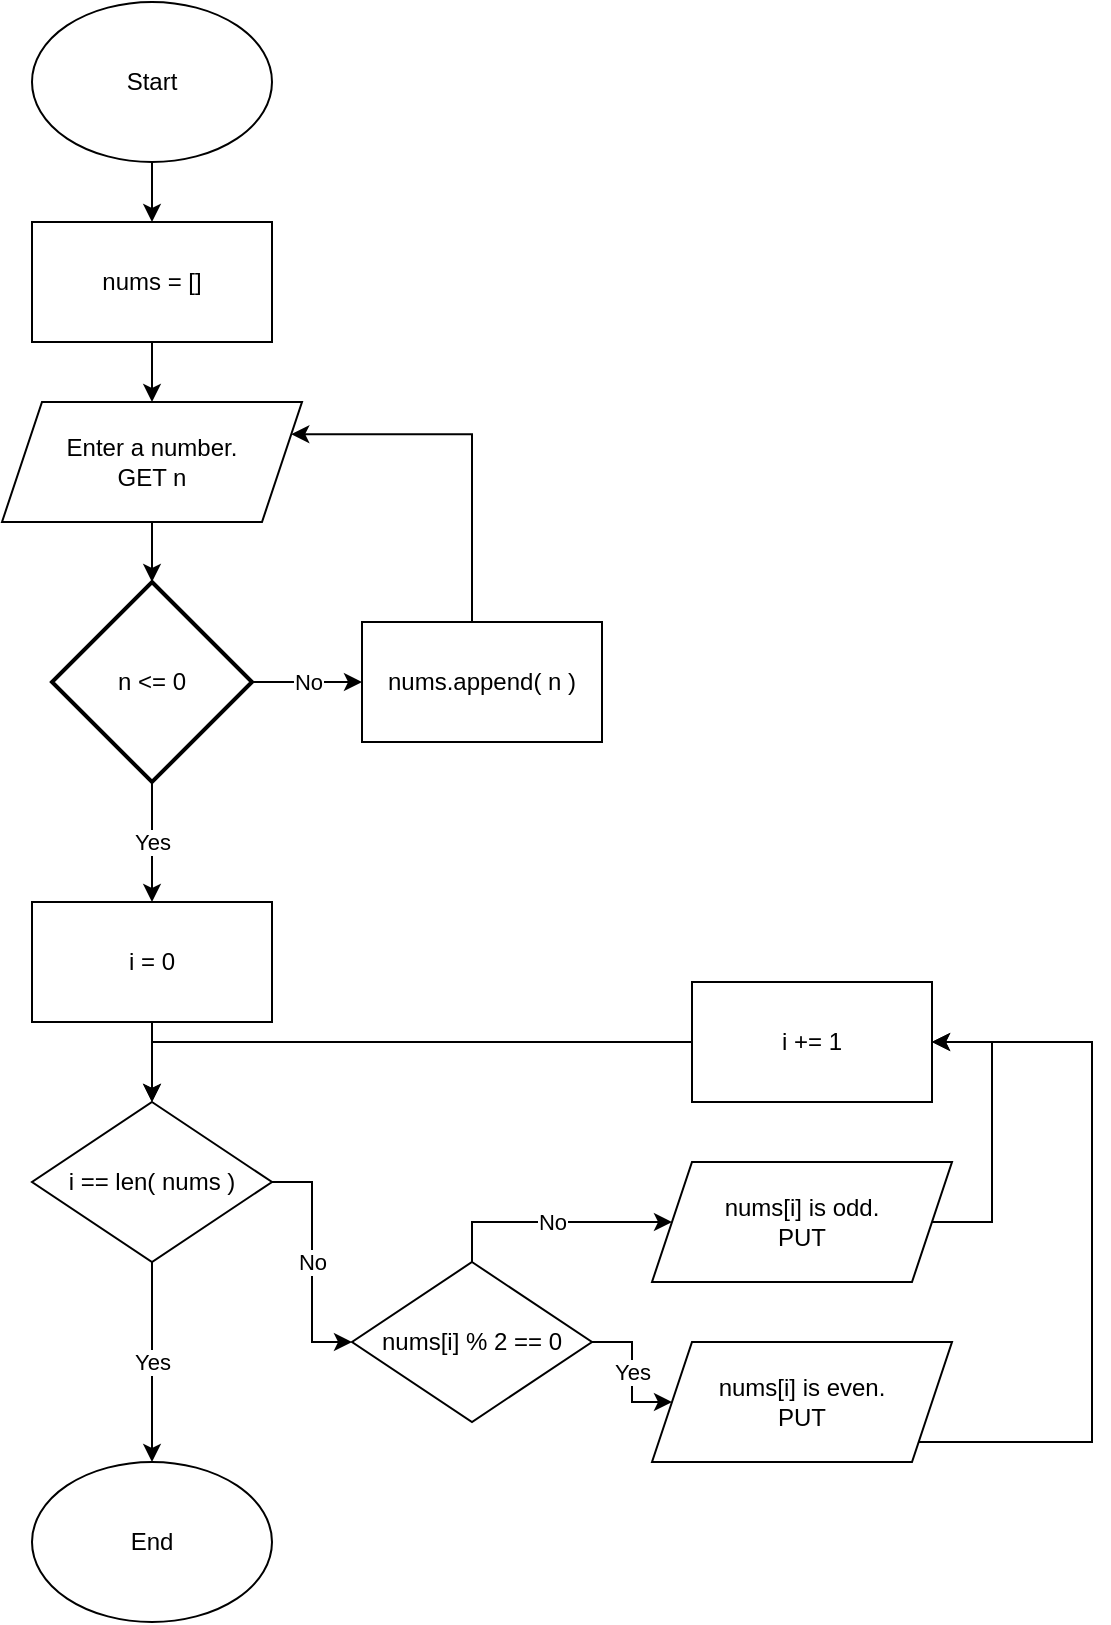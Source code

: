 <mxfile version="20.2.3" type="device" pages="2"><diagram id="QE6LBx84bEhsp6XV42Qg" name="Program1"><mxGraphModel dx="1657" dy="1111" grid="1" gridSize="10" guides="1" tooltips="1" connect="1" arrows="1" fold="1" page="1" pageScale="1" pageWidth="850" pageHeight="1100" background="none" math="0" shadow="0"><root><mxCell id="0"/><mxCell id="1" parent="0"/><mxCell id="CiqjIHlkv-XYMjO86EaC-12" value="" style="edgeStyle=orthogonalEdgeStyle;rounded=0;orthogonalLoop=1;jettySize=auto;html=1;" edge="1" parent="1" source="CiqjIHlkv-XYMjO86EaC-1" target="CiqjIHlkv-XYMjO86EaC-5"><mxGeometry relative="1" as="geometry"/></mxCell><mxCell id="CiqjIHlkv-XYMjO86EaC-1" value="Start" style="ellipse;whiteSpace=wrap;html=1;" vertex="1" parent="1"><mxGeometry x="95" y="40" width="120" height="80" as="geometry"/></mxCell><mxCell id="CiqjIHlkv-XYMjO86EaC-2" value="End" style="ellipse;whiteSpace=wrap;html=1;" vertex="1" parent="1"><mxGeometry x="95" y="770" width="120" height="80" as="geometry"/></mxCell><mxCell id="CiqjIHlkv-XYMjO86EaC-16" value="" style="edgeStyle=orthogonalEdgeStyle;rounded=0;orthogonalLoop=1;jettySize=auto;html=1;" edge="1" parent="1" source="CiqjIHlkv-XYMjO86EaC-3" target="CiqjIHlkv-XYMjO86EaC-4"><mxGeometry relative="1" as="geometry"/></mxCell><mxCell id="CiqjIHlkv-XYMjO86EaC-3" value="Enter a number.&lt;br&gt;GET n" style="shape=parallelogram;perimeter=parallelogramPerimeter;whiteSpace=wrap;html=1;fixedSize=1;fillColor=default;" vertex="1" parent="1"><mxGeometry x="80" y="240" width="150" height="60" as="geometry"/></mxCell><mxCell id="CiqjIHlkv-XYMjO86EaC-17" value="No" style="edgeStyle=orthogonalEdgeStyle;rounded=0;orthogonalLoop=1;jettySize=auto;html=1;" edge="1" parent="1" source="CiqjIHlkv-XYMjO86EaC-4" target="CiqjIHlkv-XYMjO86EaC-6"><mxGeometry relative="1" as="geometry"/></mxCell><mxCell id="CiqjIHlkv-XYMjO86EaC-19" value="Yes" style="edgeStyle=orthogonalEdgeStyle;rounded=0;orthogonalLoop=1;jettySize=auto;html=1;" edge="1" parent="1" source="CiqjIHlkv-XYMjO86EaC-4" target="CiqjIHlkv-XYMjO86EaC-8"><mxGeometry relative="1" as="geometry"/></mxCell><mxCell id="CiqjIHlkv-XYMjO86EaC-4" value="n &amp;lt;= 0" style="strokeWidth=2;html=1;shape=mxgraph.flowchart.decision;whiteSpace=wrap;fillColor=default;" vertex="1" parent="1"><mxGeometry x="105" y="330" width="100" height="100" as="geometry"/></mxCell><mxCell id="CiqjIHlkv-XYMjO86EaC-13" value="" style="edgeStyle=orthogonalEdgeStyle;rounded=0;orthogonalLoop=1;jettySize=auto;html=1;" edge="1" parent="1" source="CiqjIHlkv-XYMjO86EaC-5" target="CiqjIHlkv-XYMjO86EaC-3"><mxGeometry relative="1" as="geometry"/></mxCell><mxCell id="CiqjIHlkv-XYMjO86EaC-5" value="nums = []" style="rounded=0;whiteSpace=wrap;html=1;fillColor=default;" vertex="1" parent="1"><mxGeometry x="95" y="150" width="120" height="60" as="geometry"/></mxCell><mxCell id="CiqjIHlkv-XYMjO86EaC-18" style="edgeStyle=orthogonalEdgeStyle;rounded=0;orthogonalLoop=1;jettySize=auto;html=1;entryX=1;entryY=0.25;entryDx=0;entryDy=0;" edge="1" parent="1" source="CiqjIHlkv-XYMjO86EaC-6" target="CiqjIHlkv-XYMjO86EaC-3"><mxGeometry relative="1" as="geometry"><Array as="points"><mxPoint x="315" y="256"/></Array></mxGeometry></mxCell><mxCell id="CiqjIHlkv-XYMjO86EaC-6" value="nums.append( n )" style="rounded=0;whiteSpace=wrap;html=1;fillColor=default;" vertex="1" parent="1"><mxGeometry x="260" y="350" width="120" height="60" as="geometry"/></mxCell><mxCell id="CiqjIHlkv-XYMjO86EaC-22" value="Yes" style="edgeStyle=orthogonalEdgeStyle;rounded=0;orthogonalLoop=1;jettySize=auto;html=1;" edge="1" parent="1" source="CiqjIHlkv-XYMjO86EaC-7" target="CiqjIHlkv-XYMjO86EaC-2"><mxGeometry relative="1" as="geometry"/></mxCell><mxCell id="CiqjIHlkv-XYMjO86EaC-23" value="No" style="edgeStyle=orthogonalEdgeStyle;rounded=0;orthogonalLoop=1;jettySize=auto;html=1;" edge="1" parent="1" source="CiqjIHlkv-XYMjO86EaC-7" target="CiqjIHlkv-XYMjO86EaC-9"><mxGeometry relative="1" as="geometry"/></mxCell><mxCell id="CiqjIHlkv-XYMjO86EaC-7" value="i == len( nums )" style="rhombus;whiteSpace=wrap;html=1;fillColor=default;" vertex="1" parent="1"><mxGeometry x="95" y="590" width="120" height="80" as="geometry"/></mxCell><mxCell id="CiqjIHlkv-XYMjO86EaC-21" value="" style="edgeStyle=orthogonalEdgeStyle;rounded=0;orthogonalLoop=1;jettySize=auto;html=1;" edge="1" parent="1" source="CiqjIHlkv-XYMjO86EaC-8" target="CiqjIHlkv-XYMjO86EaC-7"><mxGeometry relative="1" as="geometry"/></mxCell><mxCell id="CiqjIHlkv-XYMjO86EaC-8" value="i = 0" style="rounded=0;whiteSpace=wrap;html=1;fillColor=default;" vertex="1" parent="1"><mxGeometry x="95" y="490" width="120" height="60" as="geometry"/></mxCell><mxCell id="CiqjIHlkv-XYMjO86EaC-26" value="No" style="edgeStyle=orthogonalEdgeStyle;rounded=0;orthogonalLoop=1;jettySize=auto;html=1;" edge="1" parent="1" source="CiqjIHlkv-XYMjO86EaC-9" target="CiqjIHlkv-XYMjO86EaC-11"><mxGeometry relative="1" as="geometry"><Array as="points"><mxPoint x="315" y="650"/></Array></mxGeometry></mxCell><mxCell id="CiqjIHlkv-XYMjO86EaC-27" value="Yes" style="edgeStyle=orthogonalEdgeStyle;rounded=0;orthogonalLoop=1;jettySize=auto;html=1;entryX=0;entryY=0.5;entryDx=0;entryDy=0;" edge="1" parent="1" source="CiqjIHlkv-XYMjO86EaC-9" target="CiqjIHlkv-XYMjO86EaC-10"><mxGeometry relative="1" as="geometry"/></mxCell><mxCell id="CiqjIHlkv-XYMjO86EaC-9" value="nums[i] % 2 == 0" style="rhombus;whiteSpace=wrap;html=1;fillColor=default;" vertex="1" parent="1"><mxGeometry x="255" y="670" width="120" height="80" as="geometry"/></mxCell><mxCell id="CiqjIHlkv-XYMjO86EaC-29" style="edgeStyle=orthogonalEdgeStyle;rounded=0;orthogonalLoop=1;jettySize=auto;html=1;entryX=1;entryY=0.5;entryDx=0;entryDy=0;" edge="1" parent="1" source="CiqjIHlkv-XYMjO86EaC-10" target="CiqjIHlkv-XYMjO86EaC-25"><mxGeometry relative="1" as="geometry"><Array as="points"><mxPoint x="625" y="760"/><mxPoint x="625" y="560"/></Array></mxGeometry></mxCell><mxCell id="CiqjIHlkv-XYMjO86EaC-10" value="nums[i] is even.&lt;br&gt;PUT" style="shape=parallelogram;perimeter=parallelogramPerimeter;whiteSpace=wrap;html=1;fixedSize=1;fillColor=default;" vertex="1" parent="1"><mxGeometry x="405" y="710" width="150" height="60" as="geometry"/></mxCell><mxCell id="CiqjIHlkv-XYMjO86EaC-28" style="edgeStyle=orthogonalEdgeStyle;rounded=0;orthogonalLoop=1;jettySize=auto;html=1;entryX=1;entryY=0.5;entryDx=0;entryDy=0;" edge="1" parent="1" source="CiqjIHlkv-XYMjO86EaC-11" target="CiqjIHlkv-XYMjO86EaC-25"><mxGeometry relative="1" as="geometry"><Array as="points"><mxPoint x="575" y="650"/><mxPoint x="575" y="560"/></Array></mxGeometry></mxCell><mxCell id="CiqjIHlkv-XYMjO86EaC-11" value="nums[i] is odd.&lt;br&gt;PUT" style="shape=parallelogram;perimeter=parallelogramPerimeter;whiteSpace=wrap;html=1;fixedSize=1;fillColor=default;" vertex="1" parent="1"><mxGeometry x="405" y="620" width="150" height="60" as="geometry"/></mxCell><mxCell id="CiqjIHlkv-XYMjO86EaC-30" style="edgeStyle=orthogonalEdgeStyle;rounded=0;orthogonalLoop=1;jettySize=auto;html=1;entryX=0.5;entryY=0;entryDx=0;entryDy=0;" edge="1" parent="1" source="CiqjIHlkv-XYMjO86EaC-25" target="CiqjIHlkv-XYMjO86EaC-7"><mxGeometry relative="1" as="geometry"/></mxCell><mxCell id="CiqjIHlkv-XYMjO86EaC-25" value="i += 1" style="rounded=0;whiteSpace=wrap;html=1;fillColor=default;" vertex="1" parent="1"><mxGeometry x="425" y="530" width="120" height="60" as="geometry"/></mxCell></root></mxGraphModel></diagram><diagram id="OeOpenVdiG3vH9i4VsfS" name="Program2"><mxGraphModel dx="1657" dy="1111" grid="1" gridSize="10" guides="1" tooltips="1" connect="1" arrows="1" fold="1" page="1" pageScale="1" pageWidth="850" pageHeight="1100" math="0" shadow="0"><root><mxCell id="0"/><mxCell id="1" parent="0"/><mxCell id="4x8m-4LZp5vGYHRGxpsH-1" value="" style="edgeStyle=orthogonalEdgeStyle;rounded=0;orthogonalLoop=1;jettySize=auto;html=1;" edge="1" parent="1" source="4x8m-4LZp5vGYHRGxpsH-2" target="4x8m-4LZp5vGYHRGxpsH-9"><mxGeometry relative="1" as="geometry"/></mxCell><mxCell id="4x8m-4LZp5vGYHRGxpsH-2" value="Start" style="ellipse;whiteSpace=wrap;html=1;" vertex="1" parent="1"><mxGeometry x="80" y="20" width="120" height="80" as="geometry"/></mxCell><mxCell id="4x8m-4LZp5vGYHRGxpsH-3" value="End" style="ellipse;whiteSpace=wrap;html=1;" vertex="1" parent="1"><mxGeometry x="80" y="960" width="120" height="80" as="geometry"/></mxCell><mxCell id="4x8m-4LZp5vGYHRGxpsH-4" style="edgeStyle=orthogonalEdgeStyle;rounded=0;orthogonalLoop=1;jettySize=auto;html=1;entryX=0.567;entryY=0.017;entryDx=0;entryDy=0;entryPerimeter=0;" edge="1" parent="1" source="4x8m-4LZp5vGYHRGxpsH-5" target="4x8m-4LZp5vGYHRGxpsH-7"><mxGeometry relative="1" as="geometry"/></mxCell><mxCell id="4x8m-4LZp5vGYHRGxpsH-5" value="Enter a name.&lt;br&gt;GET name" style="shape=parallelogram;perimeter=parallelogramPerimeter;whiteSpace=wrap;html=1;fixedSize=1;" vertex="1" parent="1"><mxGeometry x="315" y="170" width="120" height="60" as="geometry"/></mxCell><mxCell id="4x8m-4LZp5vGYHRGxpsH-6" value="" style="edgeStyle=orthogonalEdgeStyle;rounded=0;orthogonalLoop=1;jettySize=auto;html=1;" edge="1" parent="1" source="4x8m-4LZp5vGYHRGxpsH-7" target="4x8m-4LZp5vGYHRGxpsH-14"><mxGeometry relative="1" as="geometry"/></mxCell><mxCell id="4x8m-4LZp5vGYHRGxpsH-7" value="Enter a grade.&lt;br&gt;GET grade" style="shape=parallelogram;perimeter=parallelogramPerimeter;whiteSpace=wrap;html=1;fixedSize=1;" vertex="1" parent="1"><mxGeometry x="310" y="260" width="120" height="60" as="geometry"/></mxCell><mxCell id="4x8m-4LZp5vGYHRGxpsH-8" value="" style="edgeStyle=orthogonalEdgeStyle;rounded=0;orthogonalLoop=1;jettySize=auto;html=1;" edge="1" parent="1" source="4x8m-4LZp5vGYHRGxpsH-9" target="4x8m-4LZp5vGYHRGxpsH-12"><mxGeometry relative="1" as="geometry"/></mxCell><mxCell id="4x8m-4LZp5vGYHRGxpsH-9" value="name = &quot;&quot;&lt;br&gt;names = []&lt;br&gt;grades = []" style="rounded=0;whiteSpace=wrap;html=1;" vertex="1" parent="1"><mxGeometry x="80" y="120" width="120" height="60" as="geometry"/></mxCell><mxCell id="4x8m-4LZp5vGYHRGxpsH-10" value="No" style="edgeStyle=orthogonalEdgeStyle;rounded=0;orthogonalLoop=1;jettySize=auto;html=1;" edge="1" parent="1" source="4x8m-4LZp5vGYHRGxpsH-12" target="4x8m-4LZp5vGYHRGxpsH-5"><mxGeometry relative="1" as="geometry"/></mxCell><mxCell id="4x8m-4LZp5vGYHRGxpsH-11" style="edgeStyle=orthogonalEdgeStyle;rounded=0;orthogonalLoop=1;jettySize=auto;html=1;entryX=0.5;entryY=0;entryDx=0;entryDy=0;" edge="1" parent="1" source="4x8m-4LZp5vGYHRGxpsH-12" target="4x8m-4LZp5vGYHRGxpsH-23"><mxGeometry relative="1" as="geometry"/></mxCell><mxCell id="4x8m-4LZp5vGYHRGxpsH-12" value="name == &quot;quit&quot;" style="rhombus;whiteSpace=wrap;html=1;" vertex="1" parent="1"><mxGeometry x="80" y="230" width="120" height="80" as="geometry"/></mxCell><mxCell id="4x8m-4LZp5vGYHRGxpsH-13" style="edgeStyle=orthogonalEdgeStyle;rounded=0;orthogonalLoop=1;jettySize=auto;html=1;entryX=0.5;entryY=0;entryDx=0;entryDy=0;" edge="1" parent="1" source="4x8m-4LZp5vGYHRGxpsH-14" target="4x8m-4LZp5vGYHRGxpsH-12"><mxGeometry relative="1" as="geometry"><Array as="points"><mxPoint x="490" y="390"/><mxPoint x="490" y="140"/><mxPoint x="220" y="140"/><mxPoint x="220" y="230"/></Array></mxGeometry></mxCell><mxCell id="4x8m-4LZp5vGYHRGxpsH-14" value="names.append(name)&lt;br&gt;grades.append(grade)" style="rounded=0;whiteSpace=wrap;html=1;" vertex="1" parent="1"><mxGeometry x="290" y="350" width="160" height="60" as="geometry"/></mxCell><mxCell id="4x8m-4LZp5vGYHRGxpsH-15" value="" style="edgeStyle=orthogonalEdgeStyle;rounded=0;orthogonalLoop=1;jettySize=auto;html=1;" edge="1" parent="1" source="4x8m-4LZp5vGYHRGxpsH-16" target="4x8m-4LZp5vGYHRGxpsH-19"><mxGeometry relative="1" as="geometry"/></mxCell><mxCell id="4x8m-4LZp5vGYHRGxpsH-16" value="i = 0" style="rounded=0;whiteSpace=wrap;html=1;" vertex="1" parent="1"><mxGeometry x="80" y="450" width="120" height="60" as="geometry"/></mxCell><mxCell id="4x8m-4LZp5vGYHRGxpsH-17" value="No" style="edgeStyle=orthogonalEdgeStyle;rounded=0;orthogonalLoop=1;jettySize=auto;html=1;" edge="1" parent="1" source="4x8m-4LZp5vGYHRGxpsH-19" target="4x8m-4LZp5vGYHRGxpsH-25"><mxGeometry relative="1" as="geometry"/></mxCell><mxCell id="4x8m-4LZp5vGYHRGxpsH-18" value="Yes" style="edgeStyle=orthogonalEdgeStyle;rounded=0;orthogonalLoop=1;jettySize=auto;html=1;" edge="1" parent="1" source="4x8m-4LZp5vGYHRGxpsH-19" target="4x8m-4LZp5vGYHRGxpsH-36"><mxGeometry relative="1" as="geometry"/></mxCell><mxCell id="4x8m-4LZp5vGYHRGxpsH-19" value="i == len( names )" style="rhombus;whiteSpace=wrap;html=1;" vertex="1" parent="1"><mxGeometry x="70" y="550" width="140" height="80" as="geometry"/></mxCell><mxCell id="4x8m-4LZp5vGYHRGxpsH-20" style="edgeStyle=orthogonalEdgeStyle;rounded=0;orthogonalLoop=1;jettySize=auto;html=1;entryX=0.5;entryY=0;entryDx=0;entryDy=0;" edge="1" parent="1" source="4x8m-4LZp5vGYHRGxpsH-21" target="4x8m-4LZp5vGYHRGxpsH-19"><mxGeometry relative="1" as="geometry"><Array as="points"><mxPoint x="140" y="530"/></Array></mxGeometry></mxCell><mxCell id="4x8m-4LZp5vGYHRGxpsH-21" value="i += 1" style="rounded=0;whiteSpace=wrap;html=1;" vertex="1" parent="1"><mxGeometry x="425" y="520" width="120" height="60" as="geometry"/></mxCell><mxCell id="4x8m-4LZp5vGYHRGxpsH-22" value="" style="edgeStyle=orthogonalEdgeStyle;rounded=0;orthogonalLoop=1;jettySize=auto;html=1;" edge="1" parent="1" source="4x8m-4LZp5vGYHRGxpsH-23" target="4x8m-4LZp5vGYHRGxpsH-16"><mxGeometry relative="1" as="geometry"/></mxCell><mxCell id="4x8m-4LZp5vGYHRGxpsH-23" value="Passed:&lt;br&gt;PUT" style="shape=parallelogram;perimeter=parallelogramPerimeter;whiteSpace=wrap;html=1;fixedSize=1;" vertex="1" parent="1"><mxGeometry x="80" y="360" width="120" height="60" as="geometry"/></mxCell><mxCell id="4x8m-4LZp5vGYHRGxpsH-24" value="Yes" style="edgeStyle=orthogonalEdgeStyle;rounded=0;orthogonalLoop=1;jettySize=auto;html=1;" edge="1" parent="1" source="4x8m-4LZp5vGYHRGxpsH-25" target="4x8m-4LZp5vGYHRGxpsH-27"><mxGeometry relative="1" as="geometry"/></mxCell><mxCell id="4x8m-4LZp5vGYHRGxpsH-25" value="grades[i] &amp;gt;= 60" style="rhombus;whiteSpace=wrap;html=1;" vertex="1" parent="1"><mxGeometry x="250" y="600" width="130" height="80" as="geometry"/></mxCell><mxCell id="4x8m-4LZp5vGYHRGxpsH-26" value="" style="edgeStyle=orthogonalEdgeStyle;rounded=0;orthogonalLoop=1;jettySize=auto;html=1;" edge="1" parent="1" source="4x8m-4LZp5vGYHRGxpsH-27" target="4x8m-4LZp5vGYHRGxpsH-21"><mxGeometry relative="1" as="geometry"/></mxCell><mxCell id="4x8m-4LZp5vGYHRGxpsH-27" value="names[i]&lt;br&gt;PUT" style="shape=parallelogram;perimeter=parallelogramPerimeter;whiteSpace=wrap;html=1;fixedSize=1;" vertex="1" parent="1"><mxGeometry x="425" y="610" width="120" height="60" as="geometry"/></mxCell><mxCell id="4x8m-4LZp5vGYHRGxpsH-28" value="" style="edgeStyle=orthogonalEdgeStyle;rounded=0;orthogonalLoop=1;jettySize=auto;html=1;" edge="1" parent="1" source="4x8m-4LZp5vGYHRGxpsH-29" target="4x8m-4LZp5vGYHRGxpsH-32"><mxGeometry relative="1" as="geometry"/></mxCell><mxCell id="4x8m-4LZp5vGYHRGxpsH-29" value="i = 0" style="rounded=0;whiteSpace=wrap;html=1;" vertex="1" parent="1"><mxGeometry x="80" y="740" width="120" height="60" as="geometry"/></mxCell><mxCell id="4x8m-4LZp5vGYHRGxpsH-30" value="No" style="edgeStyle=orthogonalEdgeStyle;rounded=0;orthogonalLoop=1;jettySize=auto;html=1;" edge="1" parent="1" source="4x8m-4LZp5vGYHRGxpsH-32" target="4x8m-4LZp5vGYHRGxpsH-38"><mxGeometry relative="1" as="geometry"/></mxCell><mxCell id="4x8m-4LZp5vGYHRGxpsH-31" value="Yes" style="edgeStyle=orthogonalEdgeStyle;rounded=0;orthogonalLoop=1;jettySize=auto;html=1;" edge="1" parent="1" source="4x8m-4LZp5vGYHRGxpsH-32" target="4x8m-4LZp5vGYHRGxpsH-3"><mxGeometry relative="1" as="geometry"/></mxCell><mxCell id="4x8m-4LZp5vGYHRGxpsH-32" value="i == len( names )" style="rhombus;whiteSpace=wrap;html=1;" vertex="1" parent="1"><mxGeometry x="70" y="840" width="140" height="80" as="geometry"/></mxCell><mxCell id="4x8m-4LZp5vGYHRGxpsH-33" style="edgeStyle=orthogonalEdgeStyle;rounded=0;orthogonalLoop=1;jettySize=auto;html=1;entryX=0.5;entryY=0;entryDx=0;entryDy=0;" edge="1" parent="1" source="4x8m-4LZp5vGYHRGxpsH-34" target="4x8m-4LZp5vGYHRGxpsH-32"><mxGeometry relative="1" as="geometry"><Array as="points"><mxPoint x="140" y="820"/></Array></mxGeometry></mxCell><mxCell id="4x8m-4LZp5vGYHRGxpsH-34" value="i += 1" style="rounded=0;whiteSpace=wrap;html=1;" vertex="1" parent="1"><mxGeometry x="425" y="810" width="120" height="60" as="geometry"/></mxCell><mxCell id="4x8m-4LZp5vGYHRGxpsH-35" value="" style="edgeStyle=orthogonalEdgeStyle;rounded=0;orthogonalLoop=1;jettySize=auto;html=1;" edge="1" parent="1" source="4x8m-4LZp5vGYHRGxpsH-36" target="4x8m-4LZp5vGYHRGxpsH-29"><mxGeometry relative="1" as="geometry"/></mxCell><mxCell id="4x8m-4LZp5vGYHRGxpsH-36" value="Failed:&lt;br&gt;PUT" style="shape=parallelogram;perimeter=parallelogramPerimeter;whiteSpace=wrap;html=1;fixedSize=1;" vertex="1" parent="1"><mxGeometry x="80" y="660" width="120" height="60" as="geometry"/></mxCell><mxCell id="4x8m-4LZp5vGYHRGxpsH-37" value="Yes" style="edgeStyle=orthogonalEdgeStyle;rounded=0;orthogonalLoop=1;jettySize=auto;html=1;" edge="1" parent="1" source="4x8m-4LZp5vGYHRGxpsH-38" target="4x8m-4LZp5vGYHRGxpsH-40"><mxGeometry relative="1" as="geometry"/></mxCell><mxCell id="4x8m-4LZp5vGYHRGxpsH-38" value="grades[i] &amp;lt; 60" style="rhombus;whiteSpace=wrap;html=1;" vertex="1" parent="1"><mxGeometry x="250" y="890" width="130" height="80" as="geometry"/></mxCell><mxCell id="4x8m-4LZp5vGYHRGxpsH-39" value="" style="edgeStyle=orthogonalEdgeStyle;rounded=0;orthogonalLoop=1;jettySize=auto;html=1;" edge="1" parent="1" source="4x8m-4LZp5vGYHRGxpsH-40" target="4x8m-4LZp5vGYHRGxpsH-34"><mxGeometry relative="1" as="geometry"/></mxCell><mxCell id="4x8m-4LZp5vGYHRGxpsH-40" value="names[i]&lt;br&gt;PUT" style="shape=parallelogram;perimeter=parallelogramPerimeter;whiteSpace=wrap;html=1;fixedSize=1;" vertex="1" parent="1"><mxGeometry x="425" y="900" width="120" height="60" as="geometry"/></mxCell></root></mxGraphModel></diagram></mxfile>